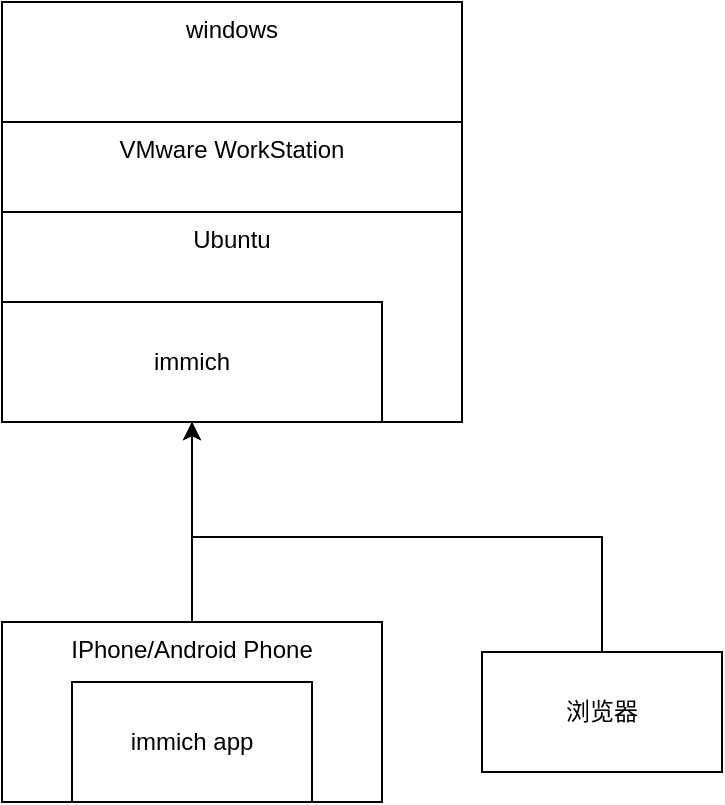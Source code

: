 <mxfile version="24.7.12" pages="4">
  <diagram name="第 1 页" id="Rs18dI2a3HygZKJYflAT">
    <mxGraphModel dx="794" dy="458" grid="1" gridSize="10" guides="1" tooltips="1" connect="1" arrows="1" fold="1" page="1" pageScale="1" pageWidth="827" pageHeight="1169" math="0" shadow="0">
      <root>
        <mxCell id="0" />
        <mxCell id="1" parent="0" />
        <mxCell id="CMubnNj333F3mV1wrqiR-1" value="windows" style="rounded=0;whiteSpace=wrap;html=1;verticalAlign=top;" vertex="1" parent="1">
          <mxGeometry x="40" y="60" width="230" height="210" as="geometry" />
        </mxCell>
        <mxCell id="CMubnNj333F3mV1wrqiR-2" value="VMware WorkStation" style="rounded=0;whiteSpace=wrap;html=1;verticalAlign=top;" vertex="1" parent="1">
          <mxGeometry x="40" y="120" width="230" height="150" as="geometry" />
        </mxCell>
        <mxCell id="CMubnNj333F3mV1wrqiR-3" value="Ubuntu" style="rounded=0;whiteSpace=wrap;html=1;verticalAlign=top;" vertex="1" parent="1">
          <mxGeometry x="40" y="165" width="230" height="105" as="geometry" />
        </mxCell>
        <mxCell id="CMubnNj333F3mV1wrqiR-4" value="immich" style="rounded=0;whiteSpace=wrap;html=1;" vertex="1" parent="1">
          <mxGeometry x="40" y="210" width="190" height="60" as="geometry" />
        </mxCell>
        <mxCell id="CMubnNj333F3mV1wrqiR-16" style="edgeStyle=orthogonalEdgeStyle;rounded=0;orthogonalLoop=1;jettySize=auto;html=1;entryX=0.5;entryY=1;entryDx=0;entryDy=0;" edge="1" parent="1" source="CMubnNj333F3mV1wrqiR-14" target="CMubnNj333F3mV1wrqiR-4">
          <mxGeometry relative="1" as="geometry" />
        </mxCell>
        <mxCell id="CMubnNj333F3mV1wrqiR-14" value="IPhone/Android Phone" style="rounded=0;whiteSpace=wrap;html=1;verticalAlign=top;" vertex="1" parent="1">
          <mxGeometry x="40" y="370" width="190" height="90" as="geometry" />
        </mxCell>
        <mxCell id="CMubnNj333F3mV1wrqiR-15" value="immich app" style="rounded=0;whiteSpace=wrap;html=1;" vertex="1" parent="1">
          <mxGeometry x="75" y="400" width="120" height="60" as="geometry" />
        </mxCell>
        <mxCell id="CMubnNj333F3mV1wrqiR-18" style="edgeStyle=orthogonalEdgeStyle;rounded=0;orthogonalLoop=1;jettySize=auto;html=1;exitX=0.5;exitY=0;exitDx=0;exitDy=0;entryX=0.5;entryY=1;entryDx=0;entryDy=0;" edge="1" parent="1" source="CMubnNj333F3mV1wrqiR-17" target="CMubnNj333F3mV1wrqiR-4">
          <mxGeometry relative="1" as="geometry" />
        </mxCell>
        <mxCell id="CMubnNj333F3mV1wrqiR-17" value="浏览器" style="rounded=0;whiteSpace=wrap;html=1;" vertex="1" parent="1">
          <mxGeometry x="280" y="385" width="120" height="60" as="geometry" />
        </mxCell>
      </root>
    </mxGraphModel>
  </diagram>
  <diagram id="3pF_LA4ovtp34hl_gydm" name="第 2 页">
    <mxGraphModel dx="1434" dy="738" grid="1" gridSize="10" guides="1" tooltips="1" connect="1" arrows="1" fold="1" page="1" pageScale="1" pageWidth="827" pageHeight="1169" math="0" shadow="0">
      <root>
        <mxCell id="0" />
        <mxCell id="1" parent="0" />
        <mxCell id="HuF_ut8duJeTf9nPyyyu-14" value="Android/IOS" style="rounded=0;whiteSpace=wrap;html=1;verticalAlign=top;" vertex="1" parent="1">
          <mxGeometry x="80" y="480" width="210" height="170" as="geometry" />
        </mxCell>
        <mxCell id="HuF_ut8duJeTf9nPyyyu-1" value="Windows/Linux" style="rounded=0;whiteSpace=wrap;html=1;verticalAlign=top;" vertex="1" parent="1">
          <mxGeometry x="55" y="160" width="605" height="230" as="geometry" />
        </mxCell>
        <mxCell id="HuF_ut8duJeTf9nPyyyu-4" style="edgeStyle=orthogonalEdgeStyle;rounded=0;orthogonalLoop=1;jettySize=auto;html=1;entryX=0.5;entryY=1;entryDx=0;entryDy=0;" edge="1" parent="1" source="HuF_ut8duJeTf9nPyyyu-3" target="HuF_ut8duJeTf9nPyyyu-7">
          <mxGeometry relative="1" as="geometry">
            <Array as="points">
              <mxPoint x="570" y="580" />
            </Array>
          </mxGeometry>
        </mxCell>
        <mxCell id="HuF_ut8duJeTf9nPyyyu-5" value="定时目录同步到&lt;div&gt;&lt;span style=&quot;font-size: 12px; text-wrap: wrap; background-color: rgb(251, 251, 251);&quot;&gt;Samba协议&lt;/span&gt;&lt;br&gt;&lt;/div&gt;" style="edgeLabel;html=1;align=center;verticalAlign=middle;resizable=0;points=[];" vertex="1" connectable="0" parent="HuF_ut8duJeTf9nPyyyu-4">
          <mxGeometry x="0.083" y="2" relative="1" as="geometry">
            <mxPoint as="offset" />
          </mxGeometry>
        </mxCell>
        <mxCell id="HuF_ut8duJeTf9nPyyyu-3" value="&lt;div&gt;APP&lt;/div&gt;FolderSync" style="rounded=1;whiteSpace=wrap;html=1;" vertex="1" parent="1">
          <mxGeometry x="150" y="520" width="70" height="110" as="geometry" />
        </mxCell>
        <mxCell id="HuF_ut8duJeTf9nPyyyu-7" value="硬盘2" style="rounded=0;whiteSpace=wrap;html=1;" vertex="1" parent="1">
          <mxGeometry x="540" y="205" width="60" height="140" as="geometry" />
        </mxCell>
        <mxCell id="HuF_ut8duJeTf9nPyyyu-12" style="edgeStyle=orthogonalEdgeStyle;rounded=0;orthogonalLoop=1;jettySize=auto;html=1;entryX=0;entryY=0.5;entryDx=0;entryDy=0;" edge="1" parent="1" source="HuF_ut8duJeTf9nPyyyu-9" target="HuF_ut8duJeTf9nPyyyu-7">
          <mxGeometry relative="1" as="geometry" />
        </mxCell>
        <mxCell id="HuF_ut8duJeTf9nPyyyu-13" value="crontab+rsync定时同步" style="edgeLabel;html=1;align=center;verticalAlign=middle;resizable=0;points=[];" vertex="1" connectable="0" parent="HuF_ut8duJeTf9nPyyyu-12">
          <mxGeometry x="-0.221" y="3" relative="1" as="geometry">
            <mxPoint as="offset" />
          </mxGeometry>
        </mxCell>
        <mxCell id="HuF_ut8duJeTf9nPyyyu-9" value="硬盘1" style="rounded=0;whiteSpace=wrap;html=1;" vertex="1" parent="1">
          <mxGeometry x="90" y="205" width="60" height="140" as="geometry" />
        </mxCell>
      </root>
    </mxGraphModel>
  </diagram>
  <diagram id="b-0VcTFR6PBKzBnUGAz5" name="第 3 页">
    <mxGraphModel dx="1434" dy="738" grid="1" gridSize="10" guides="1" tooltips="1" connect="1" arrows="1" fold="1" page="1" pageScale="1" pageWidth="827" pageHeight="1169" math="0" shadow="0">
      <root>
        <mxCell id="0" />
        <mxCell id="1" parent="0" />
        <mxCell id="Kzj41GjBOV4atMMIAeXJ-10" value="低功耗嵌入式开发板" style="rounded=0;whiteSpace=wrap;html=1;verticalAlign=top;" vertex="1" parent="1">
          <mxGeometry x="480" y="140" width="145" height="220" as="geometry" />
        </mxCell>
        <mxCell id="Kzj41GjBOV4atMMIAeXJ-14" value="硬盘盒" style="rounded=0;whiteSpace=wrap;html=1;verticalAlign=top;" vertex="1" parent="1">
          <mxGeometry x="540" y="175" width="80" height="170" as="geometry" />
        </mxCell>
        <mxCell id="Kzj41GjBOV4atMMIAeXJ-11" value="硬盘2" style="rounded=0;whiteSpace=wrap;html=1;" vertex="1" parent="1">
          <mxGeometry x="540" y="205" width="60" height="140" as="geometry" />
        </mxCell>
        <mxCell id="Kzj41GjBOV4atMMIAeXJ-1" value="Android/IOS" style="rounded=0;whiteSpace=wrap;html=1;verticalAlign=top;" vertex="1" parent="1">
          <mxGeometry x="80" y="480" width="210" height="170" as="geometry" />
        </mxCell>
        <mxCell id="Kzj41GjBOV4atMMIAeXJ-2" value="Windows/Linux" style="rounded=0;whiteSpace=wrap;html=1;verticalAlign=top;" vertex="1" parent="1">
          <mxGeometry x="60" y="140" width="145" height="220" as="geometry" />
        </mxCell>
        <mxCell id="Kzj41GjBOV4atMMIAeXJ-3" style="edgeStyle=orthogonalEdgeStyle;rounded=0;orthogonalLoop=1;jettySize=auto;html=1;entryX=0.5;entryY=1;entryDx=0;entryDy=0;" edge="1" parent="1" source="Kzj41GjBOV4atMMIAeXJ-5" target="Kzj41GjBOV4atMMIAeXJ-11">
          <mxGeometry relative="1" as="geometry">
            <Array as="points">
              <mxPoint x="570" y="580" />
            </Array>
            <mxPoint x="570" y="345" as="targetPoint" />
          </mxGeometry>
        </mxCell>
        <mxCell id="Kzj41GjBOV4atMMIAeXJ-4" value="定时目录同步到电脑" style="edgeLabel;html=1;align=center;verticalAlign=middle;resizable=0;points=[];" vertex="1" connectable="0" parent="Kzj41GjBOV4atMMIAeXJ-3">
          <mxGeometry x="0.083" y="2" relative="1" as="geometry">
            <mxPoint as="offset" />
          </mxGeometry>
        </mxCell>
        <mxCell id="Kzj41GjBOV4atMMIAeXJ-5" value="&lt;div&gt;APP&lt;/div&gt;FolderSync" style="rounded=1;whiteSpace=wrap;html=1;" vertex="1" parent="1">
          <mxGeometry x="150" y="520" width="70" height="110" as="geometry" />
        </mxCell>
        <mxCell id="Kzj41GjBOV4atMMIAeXJ-12" value="rsync 自动同步" style="edgeStyle=orthogonalEdgeStyle;rounded=0;orthogonalLoop=1;jettySize=auto;html=1;" edge="1" parent="1" source="Kzj41GjBOV4atMMIAeXJ-9" target="Kzj41GjBOV4atMMIAeXJ-11">
          <mxGeometry relative="1" as="geometry" />
        </mxCell>
        <mxCell id="Kzj41GjBOV4atMMIAeXJ-9" value="硬盘1" style="rounded=0;whiteSpace=wrap;html=1;" vertex="1" parent="1">
          <mxGeometry x="90" y="205" width="60" height="140" as="geometry" />
        </mxCell>
        <mxCell id="Kzj41GjBOV4atMMIAeXJ-15" value="A地" style="text;html=1;align=center;verticalAlign=middle;whiteSpace=wrap;rounded=0;" vertex="1" parent="1">
          <mxGeometry x="102.5" y="90" width="60" height="30" as="geometry" />
        </mxCell>
        <mxCell id="Kzj41GjBOV4atMMIAeXJ-16" value="B地" style="text;html=1;align=center;verticalAlign=middle;whiteSpace=wrap;rounded=0;" vertex="1" parent="1">
          <mxGeometry x="522.5" y="90" width="60" height="30" as="geometry" />
        </mxCell>
      </root>
    </mxGraphModel>
  </diagram>
  <diagram id="eCa_cPnLP12e5nStBcJM" name="第 4 页">
    <mxGraphModel dx="1434" dy="738" grid="1" gridSize="10" guides="1" tooltips="1" connect="1" arrows="1" fold="1" page="1" pageScale="1" pageWidth="827" pageHeight="1169" math="0" shadow="0">
      <root>
        <mxCell id="0" />
        <mxCell id="1" parent="0" />
        <mxCell id="sEqivLpkLNrSrzpoRWVk-13" value="Mac" style="rounded=0;whiteSpace=wrap;html=1;verticalAlign=top;" vertex="1" parent="1">
          <mxGeometry x="60" y="450" width="340" height="220" as="geometry" />
        </mxCell>
        <mxCell id="sEqivLpkLNrSrzpoRWVk-5" value="Windows" style="rounded=0;whiteSpace=wrap;html=1;verticalAlign=top;" vertex="1" parent="1">
          <mxGeometry x="60" y="140" width="340" height="220" as="geometry" />
        </mxCell>
        <mxCell id="sEqivLpkLNrSrzpoRWVk-3" value="硬盘2" style="rounded=0;whiteSpace=wrap;html=1;" vertex="1" parent="1">
          <mxGeometry x="330" y="205" width="60" height="140" as="geometry" />
        </mxCell>
        <mxCell id="sEqivLpkLNrSrzpoRWVk-6" style="edgeStyle=orthogonalEdgeStyle;rounded=0;orthogonalLoop=1;jettySize=auto;html=1;entryX=0.5;entryY=1;entryDx=0;entryDy=0;" edge="1" parent="1" source="sEqivLpkLNrSrzpoRWVk-14" target="sEqivLpkLNrSrzpoRWVk-3">
          <mxGeometry relative="1" as="geometry">
            <Array as="points" />
            <mxPoint x="570" y="345" as="targetPoint" />
            <mxPoint x="220" y="580" as="sourcePoint" />
          </mxGeometry>
        </mxCell>
        <mxCell id="sEqivLpkLNrSrzpoRWVk-9" value="rsync 自动同步" style="edgeStyle=orthogonalEdgeStyle;rounded=0;orthogonalLoop=1;jettySize=auto;html=1;" edge="1" parent="1" source="sEqivLpkLNrSrzpoRWVk-10" target="sEqivLpkLNrSrzpoRWVk-3">
          <mxGeometry relative="1" as="geometry" />
        </mxCell>
        <mxCell id="sEqivLpkLNrSrzpoRWVk-10" value="硬盘1" style="rounded=0;whiteSpace=wrap;html=1;" vertex="1" parent="1">
          <mxGeometry x="90" y="205" width="60" height="140" as="geometry" />
        </mxCell>
        <mxCell id="sEqivLpkLNrSrzpoRWVk-14" value="文件" style="rounded=0;whiteSpace=wrap;html=1;" vertex="1" parent="1">
          <mxGeometry x="150" y="490" width="60" height="140" as="geometry" />
        </mxCell>
      </root>
    </mxGraphModel>
  </diagram>
</mxfile>
